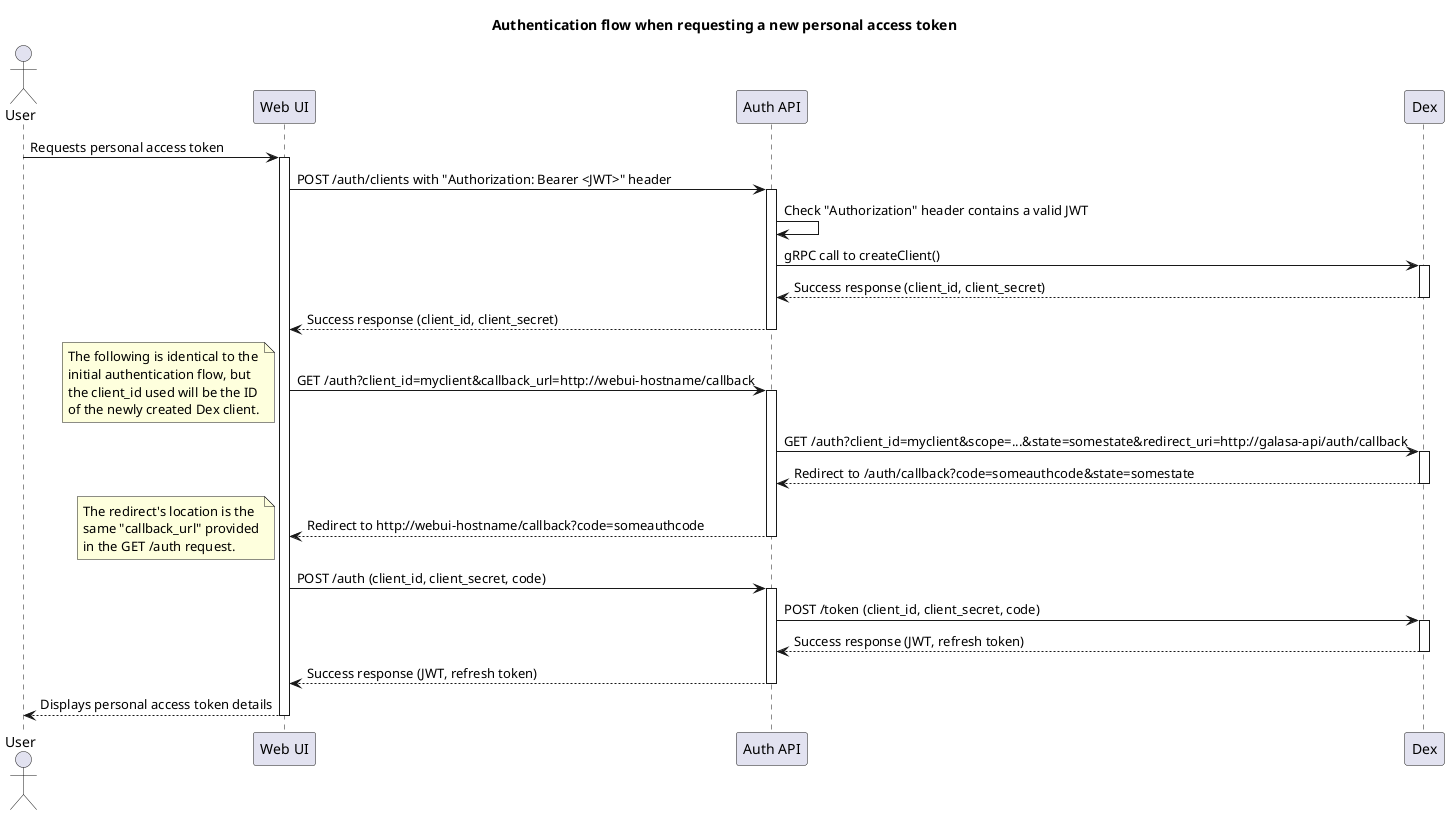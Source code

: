 @startuml personal-access-token-flow
title "Authentication flow when requesting a new personal access token"

actor User
participant WebUI as "Web UI"
participant AuthAPI as "Auth API"
participant Dex

User -> WebUI: Requests personal access token
activate WebUI

WebUI -> AuthAPI: POST /auth/clients with "Authorization: Bearer <JWT>" header
activate AuthAPI
AuthAPI -> AuthAPI: Check "Authorization" header contains a valid JWT
AuthAPI -> Dex: gRPC call to createClient()
activate Dex
Dex --> AuthAPI: Success response (client_id, client_secret)
deactivate Dex
AuthAPI --> WebUI: Success response (client_id, client_secret)
deactivate AuthAPI

WebUI -> AuthAPI: GET /auth?client_id=myclient&callback_url=http://webui-hostname/callback
activate AuthAPI
note left
The following is identical to the
initial authentication flow, but
the client_id used will be the ID
of the newly created Dex client.
end note

AuthAPI -> Dex: GET /auth?client_id=myclient&scope=...&state=somestate&redirect_uri=http://galasa-api/auth/callback
activate Dex
Dex --> AuthAPI: Redirect to /auth/callback?code=someauthcode&state=somestate
deactivate Dex
AuthAPI --> WebUI: Redirect to http://webui-hostname/callback?code=someauthcode
deactivate AuthAPI
note left
The redirect's location is the
same "callback_url" provided
in the GET /auth request.
end note

WebUI -> AuthAPI: POST /auth (client_id, client_secret, code)
activate AuthAPI
AuthAPI -> Dex: POST /token (client_id, client_secret, code)
activate Dex
Dex --> AuthAPI: Success response (JWT, refresh token)
deactivate Dex
AuthAPI --> WebUI: Success response (JWT, refresh token)
deactivate AuthAPI

WebUI --> User: Displays personal access token details
deactivate WebUI
@enduml
